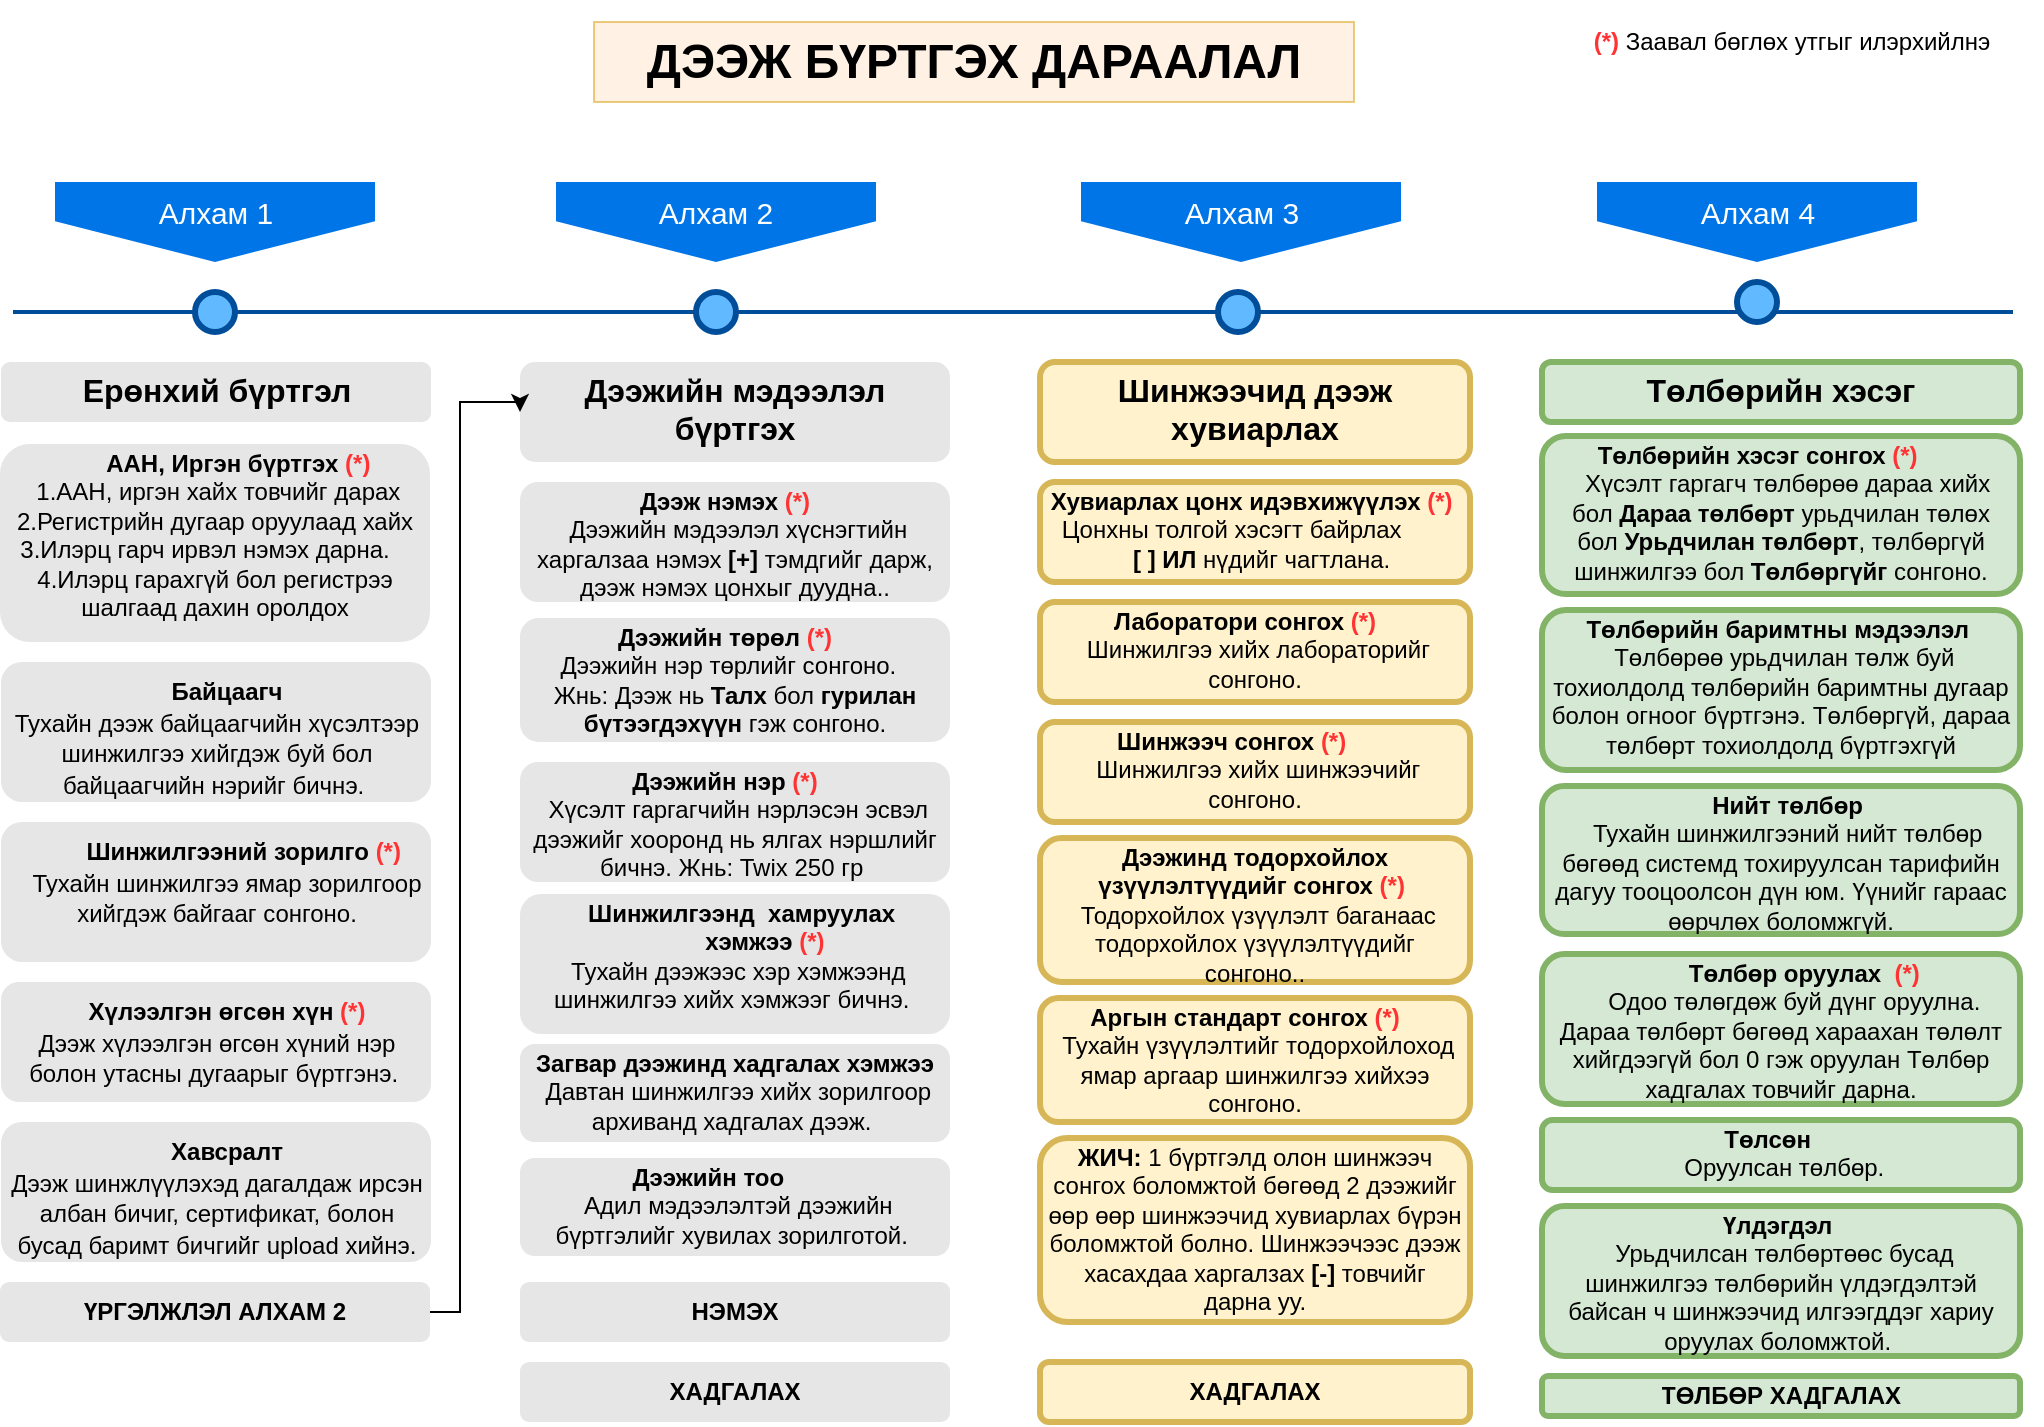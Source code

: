<mxfile version="14.2.7" type="github">
  <diagram name="Page-1" id="82e54ff1-d628-8f03-85c4-9753963a91cd">
    <mxGraphModel dx="2031" dy="1089" grid="1" gridSize="10" guides="1" tooltips="1" connect="1" arrows="1" fold="1" page="1" pageScale="1" pageWidth="1169" pageHeight="827" background="#ffffff" math="0" shadow="0">
      <root>
        <mxCell id="0" />
        <mxCell id="1" parent="0" />
        <mxCell id="4ec97bd9e5d20128-1" value="" style="line;strokeWidth=2;html=1;fillColor=none;fontSize=28;fontColor=#004D99;strokeColor=#004D99;" parent="1" vertex="1">
          <mxGeometry x="66.5" y="160" width="1000" height="10" as="geometry" />
        </mxCell>
        <mxCell id="4ec97bd9e5d20128-5" value="Алхам 1" style="shape=offPageConnector;whiteSpace=wrap;html=1;fillColor=#0075E8;fontSize=15;fontColor=#FFFFFF;size=0.509;verticalAlign=top;strokeColor=none;" parent="1" vertex="1">
          <mxGeometry x="87.5" y="100" width="160" height="40" as="geometry" />
        </mxCell>
        <mxCell id="4ec97bd9e5d20128-6" value="&lt;span&gt;Алхам 3&lt;/span&gt;" style="shape=offPageConnector;whiteSpace=wrap;html=1;fillColor=#0075E8;fontSize=15;fontColor=#FFFFFF;size=0.509;verticalAlign=top;strokeColor=none;" parent="1" vertex="1">
          <mxGeometry x="600.5" y="100" width="160" height="40" as="geometry" />
        </mxCell>
        <mxCell id="4ec97bd9e5d20128-9" value="" style="ellipse;whiteSpace=wrap;html=1;fillColor=#61BAFF;fontSize=28;fontColor=#004D99;strokeWidth=3;strokeColor=#004D99;" parent="1" vertex="1">
          <mxGeometry x="157.5" y="155" width="20" height="20" as="geometry" />
        </mxCell>
        <mxCell id="4ec97bd9e5d20128-10" value="" style="ellipse;whiteSpace=wrap;html=1;fillColor=#61BAFF;fontSize=28;fontColor=#004D99;strokeWidth=3;strokeColor=#004D99;" parent="1" vertex="1">
          <mxGeometry x="408" y="155" width="20" height="20" as="geometry" />
        </mxCell>
        <mxCell id="4ec97bd9e5d20128-11" value="" style="ellipse;whiteSpace=wrap;html=1;fillColor=#61BAFF;fontSize=28;fontColor=#004D99;strokeWidth=3;strokeColor=#004D99;" parent="1" vertex="1">
          <mxGeometry x="669" y="155" width="20" height="20" as="geometry" />
        </mxCell>
        <mxCell id="4ec97bd9e5d20128-13" value="" style="ellipse;whiteSpace=wrap;html=1;fillColor=#61BAFF;fontSize=28;fontColor=#004D99;strokeWidth=3;strokeColor=#004D99;" parent="1" vertex="1">
          <mxGeometry x="928.5" y="150" width="20" height="20" as="geometry" />
        </mxCell>
        <mxCell id="4ec97bd9e5d20128-14" value="&lt;h3&gt;&lt;font style=&quot;font-size: 16px&quot;&gt;Ерөнхий бүртгэл&lt;/font&gt;&lt;/h3&gt;" style="text;html=1;spacing=5;spacingTop=-20;whiteSpace=wrap;overflow=hidden;strokeColor=none;strokeWidth=3;fillColor=#E6E6E6;fontSize=13;fontColor=#000000;align=center;rounded=1;" parent="1" vertex="1">
          <mxGeometry x="60.5" y="190" width="215" height="30" as="geometry" />
        </mxCell>
        <mxCell id="eTi-LTEG1T1zRE0e5gj7-2" value="&lt;p style=&quot;line-height: 20%&quot;&gt;&lt;/p&gt;&lt;h3 style=&quot;font-size: 12px&quot;&gt;&lt;span style=&quot;font-size: 12px ; font-weight: normal ; text-align: justify&quot;&gt;&amp;nbsp; &amp;nbsp; &amp;nbsp; &amp;nbsp;&amp;nbsp;&lt;/span&gt;&lt;span style=&quot;font-size: 12px ; text-align: justify&quot;&gt;ААН, Иргэн бүртгэх&lt;/span&gt;&lt;span style=&quot;font-size: 12px ; text-align: justify&quot;&gt;&lt;span style=&quot;font-weight: normal&quot;&gt;&amp;nbsp;&lt;/span&gt;&lt;font color=&quot;#ff3333&quot;&gt;(*)&lt;/font&gt;&lt;font color=&quot;#990000&quot; style=&quot;font-weight: normal ; font-size: 12px&quot;&gt;&amp;nbsp; &amp;nbsp;&amp;nbsp;&lt;/font&gt;&lt;span style=&quot;font-weight: normal&quot;&gt;1.ААН, иргэн хайх товчийг дарах&amp;nbsp; 2.Регистрийн дугаар оруулаад хайх 3.Илэрц гарч ирвэл нэмэх дарна.&amp;nbsp; &amp;nbsp; 4.Илэрц гарахгүй бол регистрээ шалгаад дахин оролдох&lt;/span&gt;&lt;/span&gt;&lt;br&gt;&lt;/h3&gt;&lt;p&gt;&lt;/p&gt;" style="text;html=1;spacing=5;spacingTop=-20;whiteSpace=wrap;overflow=hidden;strokeWidth=3;fillColor=#E6E6E6;fontSize=13;fontColor=#000000;align=center;rounded=1;line-height: 1;" vertex="1" parent="1">
          <mxGeometry x="60" y="231" width="215" height="99" as="geometry" />
        </mxCell>
        <mxCell id="eTi-LTEG1T1zRE0e5gj7-3" value="&lt;p style=&quot;line-height: 20%&quot;&gt;&lt;/p&gt;&lt;h4&gt;&lt;span style=&quot;font-size: 12px ; font-weight: 400&quot;&gt;&amp;nbsp; &amp;nbsp; &amp;nbsp; &amp;nbsp; &amp;nbsp; &amp;nbsp;&lt;/span&gt;&lt;span style=&quot;font-size: 12px&quot;&gt;Шинжилгээний зорилго&lt;/span&gt;&lt;span style=&quot;font-size: 12px ; font-weight: 400&quot;&gt;&amp;nbsp;&lt;/span&gt;&lt;span style=&quot;font-size: 12px&quot;&gt;&lt;font color=&quot;#ff3333&quot;&gt;(*)&lt;/font&gt;&lt;/span&gt;&lt;span style=&quot;font-size: 12px ; font-weight: 400&quot;&gt;&amp;nbsp; &amp;nbsp; &amp;nbsp; &amp;nbsp;Тухайн шинжилгээ ямар зорилгоор хийгдэж байгааг сонгоно.&lt;/span&gt;&lt;/h4&gt;&lt;p&gt;&lt;/p&gt;" style="text;html=1;spacing=5;spacingTop=-20;whiteSpace=wrap;overflow=hidden;strokeWidth=3;fillColor=#E6E6E6;fontSize=13;fontColor=#000000;align=center;rounded=1;line-height: 1;" vertex="1" parent="1">
          <mxGeometry x="60.5" y="420" width="215" height="70" as="geometry" />
        </mxCell>
        <mxCell id="eTi-LTEG1T1zRE0e5gj7-4" value="&lt;p style=&quot;line-height: 20%&quot;&gt;&lt;/p&gt;&lt;h4&gt;&lt;span style=&quot;font-size: 12px ; font-weight: 400&quot;&gt;&amp;nbsp; &amp;nbsp; &amp;nbsp; &amp;nbsp; &amp;nbsp; &amp;nbsp; &amp;nbsp; &amp;nbsp; &amp;nbsp; &amp;nbsp; &amp;nbsp; &lt;/span&gt;&lt;span style=&quot;font-size: 12px&quot;&gt;Байцаагч&lt;/span&gt;&lt;span style=&quot;font-size: 12px ; font-weight: 400&quot;&gt;&amp;nbsp; &amp;nbsp; &amp;nbsp; &amp;nbsp; &amp;nbsp; &amp;nbsp; &amp;nbsp; &amp;nbsp; &amp;nbsp; &amp;nbsp; Тухайн дээж байцаагчийн хүсэлтээр шинжилгээ хийгдэж буй бол байцаагчийн нэрийг бичнэ.&amp;nbsp;&lt;/span&gt;&lt;/h4&gt;&lt;p&gt;&lt;/p&gt;" style="text;html=1;spacing=5;spacingTop=-20;whiteSpace=wrap;overflow=hidden;strokeWidth=3;fillColor=#E6E6E6;fontSize=13;fontColor=#000000;align=center;rounded=1;line-height: 1;" vertex="1" parent="1">
          <mxGeometry x="60.5" y="340" width="215" height="70" as="geometry" />
        </mxCell>
        <mxCell id="eTi-LTEG1T1zRE0e5gj7-5" value="&lt;p style=&quot;line-height: 20%&quot;&gt;&lt;/p&gt;&lt;h4&gt;&lt;span style=&quot;font-size: 12px ; font-weight: 400&quot;&gt;&amp;nbsp; &amp;nbsp; &amp;nbsp; &amp;nbsp; &amp;nbsp; &lt;/span&gt;&lt;span style=&quot;font-size: 12px&quot;&gt;Хүлээлгэн өгсөн хүн &lt;font color=&quot;#ff3333&quot;&gt;(*)&lt;/font&gt;&amp;nbsp;&amp;nbsp;&lt;/span&gt;&lt;span style=&quot;font-size: 12px ; font-weight: 400&quot;&gt;&amp;nbsp; &amp;nbsp; &amp;nbsp; Дээж хүлээлгэн өгсөн хүний нэр болон утасны дугаарыг бүртгэнэ.&amp;nbsp;&lt;/span&gt;&lt;/h4&gt;&lt;p&gt;&lt;/p&gt;" style="text;html=1;spacing=5;spacingTop=-20;whiteSpace=wrap;overflow=hidden;strokeWidth=3;fillColor=#E6E6E6;fontSize=13;fontColor=#000000;align=center;rounded=1;line-height: 1;" vertex="1" parent="1">
          <mxGeometry x="60.5" y="500" width="215" height="60" as="geometry" />
        </mxCell>
        <mxCell id="eTi-LTEG1T1zRE0e5gj7-6" value="&lt;h3&gt;&lt;font style=&quot;font-size: 16px&quot;&gt;Дээжийн мэдээлэл бүртгэх&lt;/font&gt;&lt;/h3&gt;" style="text;html=1;spacing=5;spacingTop=-20;whiteSpace=wrap;overflow=hidden;strokeColor=none;strokeWidth=3;fillColor=#E6E6E6;fontSize=13;fontColor=#000000;align=center;rounded=1;" vertex="1" parent="1">
          <mxGeometry x="320" y="190" width="215" height="50" as="geometry" />
        </mxCell>
        <mxCell id="eTi-LTEG1T1zRE0e5gj7-8" value="&lt;p style=&quot;line-height: 20%&quot;&gt;&lt;/p&gt;&lt;h4&gt;&lt;span style=&quot;font-size: 12px ; font-weight: 400&quot;&gt;&amp;nbsp; &amp;nbsp; &amp;nbsp; &amp;nbsp; &amp;nbsp; &amp;nbsp; &amp;nbsp; &amp;nbsp; &amp;nbsp; &amp;nbsp; &amp;nbsp; &lt;/span&gt;&lt;span style=&quot;font-size: 12px&quot;&gt;Хавсралт&lt;/span&gt;&lt;span style=&quot;font-size: 12px ; font-weight: 400&quot;&gt;&amp;nbsp; &amp;nbsp; &amp;nbsp; &amp;nbsp; &amp;nbsp; &amp;nbsp; &amp;nbsp; &amp;nbsp; &amp;nbsp; &amp;nbsp; Дээж шинжлүүлэхэд дагалдаж ирсэн албан бичиг, сертификат, болон бусад баримт бичгийг upload хийнэ.&lt;/span&gt;&lt;/h4&gt;&lt;p&gt;&lt;/p&gt;" style="text;html=1;spacing=5;spacingTop=-20;whiteSpace=wrap;overflow=hidden;strokeWidth=3;fillColor=#E6E6E6;fontSize=13;fontColor=#000000;align=center;rounded=1;line-height: 1;" vertex="1" parent="1">
          <mxGeometry x="60.5" y="570" width="215" height="70" as="geometry" />
        </mxCell>
        <mxCell id="eTi-LTEG1T1zRE0e5gj7-17" style="edgeStyle=orthogonalEdgeStyle;rounded=0;orthogonalLoop=1;jettySize=auto;html=1;exitX=1;exitY=0.5;exitDx=0;exitDy=0;entryX=0;entryY=0.5;entryDx=0;entryDy=0;" edge="1" parent="1" source="eTi-LTEG1T1zRE0e5gj7-9" target="eTi-LTEG1T1zRE0e5gj7-6">
          <mxGeometry relative="1" as="geometry">
            <Array as="points">
              <mxPoint x="290" y="665" />
              <mxPoint x="290" y="210" />
            </Array>
          </mxGeometry>
        </mxCell>
        <mxCell id="eTi-LTEG1T1zRE0e5gj7-9" value="&lt;p style=&quot;line-height: 20%&quot;&gt;&lt;/p&gt;&lt;h4&gt;&lt;span style=&quot;font-size: 12px&quot;&gt;ҮРГЭЛЖЛЭЛ АЛХАМ 2&lt;/span&gt;&lt;/h4&gt;&lt;p&gt;&lt;/p&gt;" style="text;html=1;spacing=5;spacingTop=-20;whiteSpace=wrap;overflow=hidden;strokeWidth=3;fillColor=#E6E6E6;fontSize=13;fontColor=#000000;align=center;rounded=1;line-height: 1;" vertex="1" parent="1">
          <mxGeometry x="60" y="650" width="215" height="30" as="geometry" />
        </mxCell>
        <mxCell id="eTi-LTEG1T1zRE0e5gj7-11" value="&lt;span&gt;Алхам 2&lt;/span&gt;" style="shape=offPageConnector;whiteSpace=wrap;html=1;fillColor=#0075E8;fontSize=15;fontColor=#FFFFFF;size=0.509;verticalAlign=top;strokeColor=none;" vertex="1" parent="1">
          <mxGeometry x="338" y="100" width="160" height="40" as="geometry" />
        </mxCell>
        <mxCell id="eTi-LTEG1T1zRE0e5gj7-12" value="&lt;span&gt;Алхам 4&lt;/span&gt;" style="shape=offPageConnector;whiteSpace=wrap;html=1;fillColor=#0075E8;fontSize=15;fontColor=#FFFFFF;size=0.509;verticalAlign=top;strokeColor=none;" vertex="1" parent="1">
          <mxGeometry x="858.5" y="100" width="160" height="40" as="geometry" />
        </mxCell>
        <mxCell id="eTi-LTEG1T1zRE0e5gj7-13" value="&lt;h1&gt;ДЭЭЖ БҮРТГЭХ ДАРААЛАЛ&lt;/h1&gt;" style="text;html=1;strokeColor=#d79b00;fillColor=#ffe6cc;align=center;verticalAlign=middle;whiteSpace=wrap;rounded=0;opacity=50;" vertex="1" parent="1">
          <mxGeometry x="357" y="20" width="380" height="40" as="geometry" />
        </mxCell>
        <mxCell id="eTi-LTEG1T1zRE0e5gj7-14" value="&lt;b&gt;&lt;font color=&quot;#ff3333&quot;&gt;(*)&lt;/font&gt;&lt;/b&gt; Заавал бөглөх утгыг илэрхийлнэ" style="text;html=1;strokeColor=none;fillColor=none;align=center;verticalAlign=middle;whiteSpace=wrap;rounded=0;opacity=50;" vertex="1" parent="1">
          <mxGeometry x="831" y="20" width="250" height="20" as="geometry" />
        </mxCell>
        <mxCell id="eTi-LTEG1T1zRE0e5gj7-16" value="&lt;p style=&quot;line-height: 20%&quot;&gt;&lt;/p&gt;&lt;h4&gt;&lt;span style=&quot;font-size: 12px&quot;&gt;НЭМЭХ&lt;/span&gt;&lt;/h4&gt;&lt;p&gt;&lt;/p&gt;" style="text;html=1;spacing=5;spacingTop=-20;whiteSpace=wrap;overflow=hidden;strokeWidth=3;fillColor=#E6E6E6;fontSize=13;fontColor=#000000;align=center;rounded=1;line-height: 1;" vertex="1" parent="1">
          <mxGeometry x="320" y="650" width="215" height="30" as="geometry" />
        </mxCell>
        <mxCell id="eTi-LTEG1T1zRE0e5gj7-18" value="&lt;p style=&quot;line-height: 20%&quot;&gt;&lt;/p&gt;&lt;h3 style=&quot;font-size: 12px&quot;&gt;&lt;span style=&quot;font-size: 12px ; font-weight: normal ; text-align: justify&quot;&gt;&amp;nbsp; &amp;nbsp; &amp;nbsp; &amp;nbsp; &amp;nbsp; &amp;nbsp;&amp;nbsp;&lt;/span&gt;&lt;span style=&quot;font-size: 12px ; text-align: justify&quot;&gt;Дээж нэмэх&amp;nbsp;&lt;/span&gt;&lt;span style=&quot;font-size: 12px ; text-align: justify&quot;&gt;&lt;font color=&quot;#ff3333&quot;&gt;(*)&lt;/font&gt;&lt;font color=&quot;#990000&quot; style=&quot;font-weight: normal ; font-size: 12px&quot;&gt;&amp;nbsp; &amp;nbsp; &amp;nbsp; &amp;nbsp; &amp;nbsp; &amp;nbsp; &amp;nbsp; &amp;nbsp; &amp;nbsp;&lt;/font&gt;&lt;span style=&quot;font-weight: normal&quot;&gt;Дээжийн мэдээлэл хүснэгтийн харгалзаа нэмэх &lt;/span&gt;[+]&lt;span style=&quot;font-weight: normal&quot;&gt; тэмдгийг дарж, дээж нэмэх цонхыг дуудна..&lt;/span&gt;&lt;/span&gt;&lt;br&gt;&lt;/h3&gt;&lt;p&gt;&lt;/p&gt;" style="text;html=1;spacing=5;spacingTop=-20;whiteSpace=wrap;overflow=hidden;strokeWidth=3;fillColor=#E6E6E6;fontSize=13;fontColor=#000000;align=center;rounded=1;line-height: 1;" vertex="1" parent="1">
          <mxGeometry x="320" y="250" width="215" height="60" as="geometry" />
        </mxCell>
        <mxCell id="eTi-LTEG1T1zRE0e5gj7-19" value="&lt;p style=&quot;line-height: 20%&quot;&gt;&lt;/p&gt;&lt;h3 style=&quot;font-size: 12px&quot;&gt;&lt;span style=&quot;font-size: 12px ; font-weight: normal ; text-align: justify&quot;&gt;&amp;nbsp; &amp;nbsp; &amp;nbsp; &amp;nbsp; &amp;nbsp; &amp;nbsp;&amp;nbsp;&lt;/span&gt;&lt;span style=&quot;font-size: 12px ; text-align: justify&quot;&gt;Дээжийн төрөл&lt;span style=&quot;font-weight: 400&quot;&gt;&amp;nbsp;&lt;/span&gt;&lt;/span&gt;&lt;span style=&quot;font-size: 12px ; text-align: justify&quot;&gt;&lt;font color=&quot;#ff3333&quot;&gt;(*)&lt;/font&gt;&lt;font color=&quot;#990000&quot; style=&quot;font-weight: normal ; font-size: 12px&quot;&gt;&amp;nbsp; &amp;nbsp; &amp;nbsp; &amp;nbsp; &amp;nbsp; &amp;nbsp; &amp;nbsp; &amp;nbsp; &amp;nbsp;&lt;/font&gt;&lt;span style=&quot;font-weight: normal&quot;&gt;Дээжийн нэр төрлийг сонгоно.&amp;nbsp; &amp;nbsp; Жнь: Дээж нь&amp;nbsp;&lt;/span&gt;Талх &lt;span style=&quot;font-weight: normal&quot;&gt;бол &lt;/span&gt;гурилан бүтээгдэхүүн&lt;span style=&quot;font-weight: normal&quot;&gt; гэж сонгоно.&lt;/span&gt;&lt;/span&gt;&lt;br&gt;&lt;/h3&gt;&lt;p&gt;&lt;/p&gt;" style="text;html=1;spacing=5;spacingTop=-20;whiteSpace=wrap;overflow=hidden;strokeWidth=3;fillColor=#E6E6E6;fontSize=13;fontColor=#000000;align=center;rounded=1;line-height: 1;" vertex="1" parent="1">
          <mxGeometry x="320" y="318" width="215" height="62" as="geometry" />
        </mxCell>
        <mxCell id="eTi-LTEG1T1zRE0e5gj7-21" value="&lt;p style=&quot;line-height: 20%&quot;&gt;&lt;/p&gt;&lt;h3 style=&quot;font-size: 12px&quot;&gt;&lt;span style=&quot;font-size: 12px ; font-weight: normal ; text-align: justify&quot;&gt;&amp;nbsp; &amp;nbsp; &amp;nbsp; &amp;nbsp; &amp;nbsp; &amp;nbsp;&amp;nbsp;&lt;/span&gt;&lt;span style=&quot;font-size: 12px ; text-align: justify&quot;&gt;Дээжийн нэр&amp;nbsp;&lt;/span&gt;&lt;span style=&quot;font-size: 12px ; text-align: justify&quot;&gt;&lt;font color=&quot;#ff3333&quot;&gt;(*)&lt;/font&gt;&lt;font color=&quot;#990000&quot; style=&quot;font-weight: normal ; font-size: 12px&quot;&gt;&amp;nbsp; &amp;nbsp; &amp;nbsp; &amp;nbsp; &amp;nbsp; &amp;nbsp; &amp;nbsp; &amp;nbsp; &amp;nbsp;&lt;/font&gt;&lt;span style=&quot;font-weight: normal&quot;&gt;Хүсэлт гаргагчийн нэрлэсэн эсвэл дээжийг хооронд нь ялгах нэршлийг бичнэ. Жнь: Twix 250 гр&amp;nbsp;&lt;/span&gt;&lt;/span&gt;&lt;br&gt;&lt;/h3&gt;&lt;p&gt;&lt;/p&gt;" style="text;html=1;spacing=5;spacingTop=-20;whiteSpace=wrap;overflow=hidden;strokeWidth=3;fillColor=#E6E6E6;fontSize=13;fontColor=#000000;align=center;rounded=1;line-height: 1;" vertex="1" parent="1">
          <mxGeometry x="320" y="390" width="215" height="60" as="geometry" />
        </mxCell>
        <mxCell id="eTi-LTEG1T1zRE0e5gj7-22" value="&lt;p style=&quot;line-height: 20%&quot;&gt;&lt;/p&gt;&lt;h3 style=&quot;font-size: 12px&quot;&gt;&lt;span style=&quot;font-size: 12px&quot;&gt;&amp;nbsp; &amp;nbsp; &amp;nbsp; &amp;nbsp; &amp;nbsp;Шинжилгээнд&amp;nbsp; хамруулах&amp;nbsp; &amp;nbsp; &amp;nbsp; &amp;nbsp; &amp;nbsp; &amp;nbsp; &amp;nbsp; &amp;nbsp; &amp;nbsp; &amp;nbsp; &amp;nbsp; &amp;nbsp; &amp;nbsp; &amp;nbsp; хэмжээ&amp;nbsp;&lt;/span&gt;&lt;span style=&quot;font-size: 12px&quot;&gt;&lt;font color=&quot;#ff3333&quot;&gt;(*)&amp;nbsp; &amp;nbsp; &amp;nbsp; &amp;nbsp; &amp;nbsp; &amp;nbsp; &amp;nbsp;&lt;/font&gt;&lt;span style=&quot;font-weight: normal&quot;&gt;Тухайн дээжээс хэр хэмжээнд шинжилгээ хийх хэмжээг бичнэ.&amp;nbsp;&lt;/span&gt;&lt;/span&gt;&lt;br&gt;&lt;/h3&gt;&lt;p&gt;&lt;/p&gt;" style="text;html=1;spacing=5;spacingTop=-20;whiteSpace=wrap;overflow=hidden;strokeWidth=3;fillColor=#E6E6E6;fontSize=13;fontColor=#000000;align=center;rounded=1;line-height: 1;" vertex="1" parent="1">
          <mxGeometry x="320" y="456" width="215" height="70" as="geometry" />
        </mxCell>
        <mxCell id="eTi-LTEG1T1zRE0e5gj7-23" value="&lt;p style=&quot;line-height: 20%&quot;&gt;&lt;/p&gt;&lt;h3 style=&quot;font-size: 12px&quot;&gt;&lt;span style=&quot;font-size: 12px&quot;&gt;&amp;nbsp;Загвар дээжинд хадгалах хэмжээ&amp;nbsp; &amp;nbsp;&lt;/span&gt;&lt;span style=&quot;font-size: 12px&quot;&gt;&lt;span style=&quot;font-weight: normal&quot;&gt;Давтан шинжилгээ хийх зорилгоор архиванд хадгалах дээж.&amp;nbsp;&lt;/span&gt;&lt;/span&gt;&lt;br&gt;&lt;/h3&gt;&lt;p&gt;&lt;/p&gt;" style="text;html=1;spacing=5;spacingTop=-20;whiteSpace=wrap;overflow=hidden;strokeWidth=3;fillColor=#E6E6E6;fontSize=13;fontColor=#000000;align=center;rounded=1;line-height: 1;" vertex="1" parent="1">
          <mxGeometry x="320" y="531" width="215" height="49" as="geometry" />
        </mxCell>
        <mxCell id="eTi-LTEG1T1zRE0e5gj7-24" value="&lt;p style=&quot;line-height: 20%&quot;&gt;&lt;/p&gt;&lt;h3 style=&quot;font-size: 12px&quot;&gt;&lt;span style=&quot;font-size: 12px&quot;&gt;&amp;nbsp; &amp;nbsp; &amp;nbsp; &amp;nbsp; &amp;nbsp; &amp;nbsp;Дээжийн тоо&amp;nbsp; &amp;nbsp; &amp;nbsp; &amp;nbsp; &amp;nbsp; &amp;nbsp; &amp;nbsp; &amp;nbsp; &amp;nbsp; &amp;nbsp; &amp;nbsp;&lt;/span&gt;&lt;span style=&quot;font-size: 12px&quot;&gt;&lt;span style=&quot;font-weight: normal&quot;&gt;Адил мэдээлэлтэй дээжийн бүртгэлийг хувилах зорилготой.&amp;nbsp;&lt;/span&gt;&lt;/span&gt;&lt;br&gt;&lt;/h3&gt;&lt;p&gt;&lt;/p&gt;" style="text;html=1;spacing=5;spacingTop=-20;whiteSpace=wrap;overflow=hidden;strokeWidth=3;fillColor=#E6E6E6;fontSize=13;fontColor=#000000;align=center;rounded=1;line-height: 1;" vertex="1" parent="1">
          <mxGeometry x="320" y="588" width="215" height="49" as="geometry" />
        </mxCell>
        <mxCell id="eTi-LTEG1T1zRE0e5gj7-25" value="&lt;p style=&quot;line-height: 20%&quot;&gt;&lt;/p&gt;&lt;h4&gt;&lt;span style=&quot;font-size: 12px&quot;&gt;ХАДГАЛАХ&lt;/span&gt;&lt;/h4&gt;&lt;p&gt;&lt;/p&gt;" style="text;html=1;spacing=5;spacingTop=-20;whiteSpace=wrap;overflow=hidden;strokeWidth=3;fillColor=#E6E6E6;fontSize=13;fontColor=#000000;align=center;rounded=1;line-height: 1;" vertex="1" parent="1">
          <mxGeometry x="320" y="690" width="215" height="30" as="geometry" />
        </mxCell>
        <mxCell id="eTi-LTEG1T1zRE0e5gj7-26" value="&lt;h3&gt;&lt;span style=&quot;font-size: 16px&quot;&gt;Шинжээчид дээж хувиарлах&lt;/span&gt;&lt;/h3&gt;" style="text;html=1;spacing=5;spacingTop=-20;whiteSpace=wrap;overflow=hidden;strokeColor=#d6b656;strokeWidth=3;fillColor=#fff2cc;fontSize=13;align=center;rounded=1;" vertex="1" parent="1">
          <mxGeometry x="580" y="190" width="215" height="50" as="geometry" />
        </mxCell>
        <mxCell id="eTi-LTEG1T1zRE0e5gj7-29" value="&lt;p style=&quot;line-height: 20%&quot;&gt;&lt;/p&gt;&lt;h3 style=&quot;font-size: 12px&quot;&gt;&lt;span style=&quot;font-size: 12px ; text-align: justify&quot;&gt;Хувиарлах цонх идэвхижүүлэх&amp;nbsp;&lt;/span&gt;&lt;span style=&quot;font-size: 12px ; text-align: justify&quot;&gt;&lt;font color=&quot;#ff3333&quot;&gt;(*)&lt;/font&gt;&lt;font color=&quot;#990000&quot; style=&quot;font-weight: normal ; font-size: 12px&quot;&gt;&amp;nbsp; &lt;/font&gt;&lt;span style=&quot;font-weight: normal&quot;&gt;Цонхны толгой хэсэгт байрлах&amp;nbsp; &amp;nbsp; &amp;nbsp; &amp;nbsp; &amp;nbsp;&amp;nbsp;&lt;/span&gt;[ ] ИЛ&lt;span style=&quot;font-weight: normal&quot;&gt;&amp;nbsp;нүдийг чагтлана.&lt;/span&gt;&lt;/span&gt;&lt;br&gt;&lt;/h3&gt;&lt;p&gt;&lt;/p&gt;" style="text;html=1;spacing=5;spacingTop=-20;whiteSpace=wrap;overflow=hidden;strokeWidth=3;fillColor=#E6E6E6;fontSize=13;fontColor=#000000;align=center;rounded=1;line-height: 1;" vertex="1" parent="1">
          <mxGeometry x="580" y="250" width="215" height="50" as="geometry" />
        </mxCell>
        <mxCell id="eTi-LTEG1T1zRE0e5gj7-30" value="&lt;p style=&quot;line-height: 20%&quot;&gt;&lt;/p&gt;&lt;h3 style=&quot;font-size: 12px&quot;&gt;&lt;span style=&quot;font-size: 12px ; text-align: justify&quot;&gt;Лаборатори сонгох&amp;nbsp;&lt;/span&gt;&lt;span style=&quot;font-size: 12px ; text-align: justify&quot;&gt;&lt;font color=&quot;#ff3333&quot;&gt;(*)&lt;/font&gt;&lt;font color=&quot;#990000&quot; style=&quot;font-weight: normal ; font-size: 12px&quot;&gt;&amp;nbsp; &amp;nbsp; &amp;nbsp;&lt;/font&gt;&lt;span style=&quot;font-weight: normal&quot;&gt;Шинжилгээ хийх лабораторийг сонгоно.&lt;/span&gt;&lt;/span&gt;&lt;br&gt;&lt;/h3&gt;&lt;p&gt;&lt;/p&gt;" style="text;html=1;spacing=5;spacingTop=-20;whiteSpace=wrap;overflow=hidden;strokeWidth=3;fillColor=#E6E6E6;fontSize=13;fontColor=#000000;align=center;rounded=1;line-height: 1;" vertex="1" parent="1">
          <mxGeometry x="580" y="310" width="215" height="50" as="geometry" />
        </mxCell>
        <mxCell id="eTi-LTEG1T1zRE0e5gj7-31" value="&lt;p style=&quot;line-height: 20%&quot;&gt;&lt;/p&gt;&lt;h3 style=&quot;font-size: 12px&quot;&gt;&lt;span style=&quot;font-size: 12px ; text-align: justify&quot;&gt;Шинжээч сонгох&amp;nbsp;&lt;/span&gt;&lt;span style=&quot;font-size: 12px ; text-align: justify&quot;&gt;&lt;font color=&quot;#ff3333&quot;&gt;(*)&lt;/font&gt;&lt;font color=&quot;#990000&quot; style=&quot;font-weight: normal ; font-size: 12px&quot;&gt;&amp;nbsp; &amp;nbsp; &amp;nbsp; &amp;nbsp; &amp;nbsp;&lt;/font&gt;&lt;span style=&quot;font-weight: normal&quot;&gt;Шинжилгээ хийх шинжээчийг сонгоно.&lt;/span&gt;&lt;/span&gt;&lt;br&gt;&lt;/h3&gt;&lt;p&gt;&lt;/p&gt;" style="text;html=1;spacing=5;spacingTop=-20;whiteSpace=wrap;overflow=hidden;strokeWidth=3;fillColor=#fff2cc;fontSize=13;align=center;rounded=1;line-height: 1;strokeColor=#d6b656;" vertex="1" parent="1">
          <mxGeometry x="580" y="370" width="215" height="50" as="geometry" />
        </mxCell>
        <mxCell id="eTi-LTEG1T1zRE0e5gj7-32" value="&lt;p style=&quot;line-height: 20%&quot;&gt;&lt;/p&gt;&lt;h3 style=&quot;font-size: 12px&quot;&gt;&lt;span style=&quot;font-size: 12px ; text-align: justify&quot;&gt;Дээжинд тодорхойлох үзүүлэлтүүдийг сонгох&amp;nbsp;&lt;/span&gt;&lt;span style=&quot;font-size: 12px ; text-align: justify&quot;&gt;&lt;font color=&quot;#ff3333&quot;&gt;(*)&lt;/font&gt;&lt;font color=&quot;#990000&quot; style=&quot;font-weight: normal ; font-size: 12px&quot;&gt;&amp;nbsp; &amp;nbsp;&lt;/font&gt;&lt;span style=&quot;font-weight: normal&quot;&gt;Тодорхойлох үзүүлэлт баганаас тодорхойлох үзүүлэлтүүдийг сонгоно..&lt;/span&gt;&lt;/span&gt;&lt;br&gt;&lt;/h3&gt;&lt;p&gt;&lt;/p&gt;" style="text;html=1;spacing=5;spacingTop=-20;whiteSpace=wrap;overflow=hidden;strokeWidth=3;fillColor=#fff2cc;fontSize=13;align=center;rounded=1;line-height: 1;strokeColor=#d6b656;" vertex="1" parent="1">
          <mxGeometry x="580" y="428" width="215" height="72" as="geometry" />
        </mxCell>
        <mxCell id="eTi-LTEG1T1zRE0e5gj7-33" value="&lt;p style=&quot;line-height: 20%&quot;&gt;&lt;/p&gt;&lt;h3 style=&quot;font-size: 12px&quot;&gt;&lt;span style=&quot;font-size: 12px ; text-align: justify&quot;&gt;Аргын стандарт сонгох&amp;nbsp;&lt;/span&gt;&lt;span style=&quot;font-size: 12px ; text-align: justify&quot;&gt;&lt;font color=&quot;#ff3333&quot;&gt;(*)&lt;/font&gt;&lt;font color=&quot;#990000&quot; style=&quot;font-weight: normal ; font-size: 12px&quot;&gt;&amp;nbsp; &amp;nbsp; &amp;nbsp;&lt;/font&gt;&lt;span style=&quot;font-weight: normal&quot;&gt;Тухайн үзүүлэлтийг тодорхойлоход ямар аргаар шинжилгээ хийхээ сонгоно.&lt;/span&gt;&lt;/span&gt;&lt;br&gt;&lt;/h3&gt;&lt;p&gt;&lt;/p&gt;" style="text;html=1;spacing=5;spacingTop=-20;whiteSpace=wrap;overflow=hidden;strokeWidth=3;fillColor=#fff2cc;fontSize=13;align=center;rounded=1;line-height: 1;strokeColor=#d6b656;" vertex="1" parent="1">
          <mxGeometry x="580" y="508" width="215" height="62" as="geometry" />
        </mxCell>
        <mxCell id="eTi-LTEG1T1zRE0e5gj7-34" value="&lt;p style=&quot;line-height: 20%&quot;&gt;&lt;/p&gt;&lt;h3 style=&quot;font-size: 12px&quot;&gt;&lt;span style=&quot;font-size: 12px ; text-align: justify&quot;&gt;&lt;font style=&quot;font-size: 12px&quot;&gt;ЖИЧ:&lt;/font&gt;&lt;font color=&quot;#990000&quot; style=&quot;font-weight: normal ; font-size: 12px&quot;&gt;&amp;nbsp;&lt;/font&gt;&lt;span style=&quot;font-weight: normal&quot;&gt;1 бүртгэлд олон шинжээч сонгох боломжтой бөгөөд 2 дээжийг өөр өөр шинжээчид хувиарлах бүрэн боломжтой болно. Шинжээчээс дээж хасахдаа харгалзах &lt;/span&gt;[-]&lt;span style=&quot;font-weight: normal&quot;&gt; товчийг дарна уу.&lt;/span&gt;&lt;/span&gt;&lt;br&gt;&lt;/h3&gt;&lt;p&gt;&lt;/p&gt;" style="text;html=1;spacing=5;spacingTop=-20;whiteSpace=wrap;overflow=hidden;strokeWidth=3;fillColor=#fff2cc;fontSize=13;align=center;rounded=1;line-height: 1;strokeColor=#d6b656;" vertex="1" parent="1">
          <mxGeometry x="580" y="578" width="215" height="92" as="geometry" />
        </mxCell>
        <mxCell id="eTi-LTEG1T1zRE0e5gj7-51" value="&lt;p style=&quot;line-height: 20%&quot;&gt;&lt;/p&gt;&lt;h4&gt;&lt;span style=&quot;font-size: 12px&quot;&gt;ХАДГАЛАХ&lt;/span&gt;&lt;/h4&gt;&lt;p&gt;&lt;/p&gt;" style="text;html=1;spacing=5;spacingTop=-20;whiteSpace=wrap;overflow=hidden;strokeWidth=3;fillColor=#fff2cc;fontSize=13;align=center;rounded=1;line-height: 1;strokeColor=#d6b656;" vertex="1" parent="1">
          <mxGeometry x="580" y="690" width="215" height="30" as="geometry" />
        </mxCell>
        <mxCell id="eTi-LTEG1T1zRE0e5gj7-52" value="&lt;p style=&quot;line-height: 20%&quot;&gt;&lt;/p&gt;&lt;h3 style=&quot;font-size: 12px&quot;&gt;&lt;span style=&quot;font-size: 12px ; text-align: justify&quot;&gt;Хувиарлах цонх идэвхижүүлэх&amp;nbsp;&lt;/span&gt;&lt;span style=&quot;font-size: 12px ; text-align: justify&quot;&gt;&lt;font color=&quot;#ff3333&quot;&gt;(*)&lt;/font&gt;&lt;font color=&quot;#990000&quot; style=&quot;font-weight: normal ; font-size: 12px&quot;&gt;&amp;nbsp; &lt;/font&gt;&lt;span style=&quot;font-weight: normal&quot;&gt;Цонхны толгой хэсэгт байрлах&amp;nbsp; &amp;nbsp; &amp;nbsp; &amp;nbsp; &amp;nbsp;&amp;nbsp;&lt;/span&gt;[ ] ИЛ&lt;span style=&quot;font-weight: normal&quot;&gt;&amp;nbsp;нүдийг чагтлана.&lt;/span&gt;&lt;/span&gt;&lt;br&gt;&lt;/h3&gt;&lt;p&gt;&lt;/p&gt;" style="text;html=1;spacing=5;spacingTop=-20;whiteSpace=wrap;overflow=hidden;strokeWidth=3;fillColor=#fff2cc;fontSize=13;align=center;rounded=1;line-height: 1;strokeColor=#d6b656;" vertex="1" parent="1">
          <mxGeometry x="580" y="250" width="215" height="50" as="geometry" />
        </mxCell>
        <mxCell id="eTi-LTEG1T1zRE0e5gj7-53" value="&lt;p style=&quot;line-height: 20%&quot;&gt;&lt;/p&gt;&lt;h3 style=&quot;font-size: 12px&quot;&gt;&lt;span style=&quot;font-size: 12px ; text-align: justify&quot;&gt;Лаборатори сонгох&amp;nbsp;&lt;/span&gt;&lt;span style=&quot;font-size: 12px ; text-align: justify&quot;&gt;&lt;font color=&quot;#ff3333&quot;&gt;(*)&lt;/font&gt;&lt;font color=&quot;#990000&quot; style=&quot;font-weight: normal ; font-size: 12px&quot;&gt;&amp;nbsp; &amp;nbsp; &amp;nbsp;&lt;/font&gt;&lt;span style=&quot;font-weight: normal&quot;&gt;Шинжилгээ хийх лабораторийг сонгоно.&lt;/span&gt;&lt;/span&gt;&lt;br&gt;&lt;/h3&gt;&lt;p&gt;&lt;/p&gt;" style="text;html=1;spacing=5;spacingTop=-20;whiteSpace=wrap;overflow=hidden;strokeWidth=3;fillColor=#fff2cc;fontSize=13;align=center;rounded=1;line-height: 1;strokeColor=#d6b656;" vertex="1" parent="1">
          <mxGeometry x="580" y="310" width="215" height="50" as="geometry" />
        </mxCell>
        <mxCell id="eTi-LTEG1T1zRE0e5gj7-54" value="&lt;h3&gt;&lt;span style=&quot;font-size: 16px&quot;&gt;Төлбөрийн хэсэг&lt;/span&gt;&lt;/h3&gt;" style="text;html=1;spacing=5;spacingTop=-20;whiteSpace=wrap;overflow=hidden;strokeColor=#82b366;strokeWidth=3;fillColor=#d5e8d4;fontSize=13;align=center;rounded=1;" vertex="1" parent="1">
          <mxGeometry x="831" y="190" width="239" height="30" as="geometry" />
        </mxCell>
        <mxCell id="eTi-LTEG1T1zRE0e5gj7-55" value="&lt;p style=&quot;line-height: 20%&quot;&gt;&lt;/p&gt;&lt;h3 style=&quot;font-size: 12px&quot;&gt;&lt;span style=&quot;font-size: 12px ; text-align: justify&quot;&gt;Төлбөрийн хэсэг сонгох&amp;nbsp;&lt;/span&gt;&lt;span style=&quot;font-size: 12px ; text-align: justify&quot;&gt;&lt;font color=&quot;#ff3333&quot;&gt;(*)&lt;/font&gt;&lt;font color=&quot;#990000&quot; style=&quot;font-weight: normal ; font-size: 12px&quot;&gt;&amp;nbsp; &amp;nbsp; &amp;nbsp; &amp;nbsp; &amp;nbsp;&amp;nbsp;&lt;/font&gt;&lt;span style=&quot;font-weight: normal&quot;&gt;Хүсэлт гаргагч төлбөрөө дараа хийх бол &lt;/span&gt;Дараа төлбөрт&lt;span style=&quot;font-weight: normal&quot;&gt; урьдчилан төлөх бол&lt;/span&gt; Урьдчилан төлбөрт&lt;span style=&quot;font-weight: normal&quot;&gt;, төлбөргүй шинжилгээ бол &lt;/span&gt;Төлбөргүйг&amp;nbsp;&lt;span style=&quot;font-weight: normal&quot;&gt;сонгоно.&lt;/span&gt;&lt;/span&gt;&lt;br&gt;&lt;/h3&gt;&lt;p&gt;&lt;/p&gt;" style="text;html=1;spacing=5;spacingTop=-20;whiteSpace=wrap;overflow=hidden;strokeWidth=3;fillColor=#d5e8d4;fontSize=13;align=center;rounded=1;line-height: 1;strokeColor=#82b366;" vertex="1" parent="1">
          <mxGeometry x="831" y="227" width="239" height="79" as="geometry" />
        </mxCell>
        <mxCell id="eTi-LTEG1T1zRE0e5gj7-56" value="&lt;p style=&quot;line-height: 20%&quot;&gt;&lt;/p&gt;&lt;h3 style=&quot;font-size: 12px&quot;&gt;&lt;span style=&quot;font-size: 12px ; text-align: justify&quot;&gt;&amp;nbsp;Төлбөрийн баримтны мэдээлэл&amp;nbsp;&lt;font color=&quot;#ff3333&quot;&gt;&amp;nbsp; &amp;nbsp;&lt;/font&gt;&lt;/span&gt;&lt;span style=&quot;font-size: 12px ; text-align: justify&quot;&gt;&lt;span style=&quot;font-weight: normal&quot;&gt;Төлбөрөө урьдчилан төлж буй тохиолдолд төлбөрийн баримтны дугаар болон огноог бүртгэнэ. Төлбөргүй, дараа төлбөрт тохиолдолд бүртгэхгүй&lt;/span&gt;&lt;/span&gt;&lt;br&gt;&lt;/h3&gt;&lt;p&gt;&lt;/p&gt;" style="text;html=1;spacing=5;spacingTop=-20;whiteSpace=wrap;overflow=hidden;strokeWidth=3;fillColor=#d5e8d4;fontSize=13;align=center;rounded=1;line-height: 1;strokeColor=#82b366;" vertex="1" parent="1">
          <mxGeometry x="831" y="314" width="239" height="80" as="geometry" />
        </mxCell>
        <mxCell id="eTi-LTEG1T1zRE0e5gj7-57" value="&lt;p style=&quot;line-height: 20%&quot;&gt;&lt;/p&gt;&lt;h3 style=&quot;font-size: 12px&quot;&gt;&lt;span style=&quot;font-size: 12px ; text-align: justify&quot;&gt;&amp;nbsp; &amp;nbsp; &amp;nbsp; &amp;nbsp; &amp;nbsp; &amp;nbsp; &amp;nbsp; &amp;nbsp; &amp;nbsp; &amp;nbsp;Нийт төлбөр&amp;nbsp; &amp;nbsp; &amp;nbsp; &amp;nbsp; &amp;nbsp; &amp;nbsp; &amp;nbsp; &lt;font color=&quot;#ff3333&quot;&gt;&amp;nbsp; &amp;nbsp; &amp;nbsp;&amp;nbsp;&lt;/font&gt;&lt;/span&gt;&lt;span style=&quot;font-size: 12px ; text-align: justify&quot;&gt;&lt;span style=&quot;font-weight: normal&quot;&gt;Тухайн шинжилгээний нийт төлбөр бөгөөд системд тохируулсан тарифийн дагуу тооцоолсон дүн юм. Үүнийг гараас өөрчлөх боломжгүй.&lt;/span&gt;&lt;/span&gt;&lt;br&gt;&lt;/h3&gt;&lt;p&gt;&lt;/p&gt;" style="text;html=1;spacing=5;spacingTop=-20;whiteSpace=wrap;overflow=hidden;strokeWidth=3;fillColor=#d5e8d4;fontSize=13;align=center;rounded=1;line-height: 1;strokeColor=#82b366;" vertex="1" parent="1">
          <mxGeometry x="831" y="402" width="239" height="74" as="geometry" />
        </mxCell>
        <mxCell id="eTi-LTEG1T1zRE0e5gj7-58" value="&lt;p style=&quot;line-height: 20%&quot;&gt;&lt;/p&gt;&lt;h3 style=&quot;font-size: 12px&quot;&gt;&lt;span style=&quot;font-size: 12px ; text-align: justify&quot;&gt;&amp;nbsp; &amp;nbsp; &amp;nbsp; &amp;nbsp; &amp;nbsp; &amp;nbsp; &amp;nbsp; &amp;nbsp; &amp;nbsp; &amp;nbsp; Төлбөр оруулах&amp;nbsp; &lt;font color=&quot;#ff3333&quot;&gt;(*)&lt;/font&gt;&amp;nbsp; &amp;nbsp; &amp;nbsp; &amp;nbsp; &amp;nbsp; &amp;nbsp; &amp;nbsp; &amp;nbsp; &amp;nbsp;&amp;nbsp;&lt;/span&gt;&lt;span style=&quot;font-size: 12px ; text-align: justify&quot;&gt;&lt;span style=&quot;font-weight: normal&quot;&gt;Одоо төлөгдөж буй дүнг оруулна. Дараа төлбөрт бөгөөд хараахан төлөлт хийгдээгүй бол 0 гэж оруулан Төлбөр хадгалах товчийг дарна.&lt;/span&gt;&lt;/span&gt;&lt;br&gt;&lt;/h3&gt;&lt;p&gt;&lt;/p&gt;" style="text;html=1;spacing=5;spacingTop=-20;whiteSpace=wrap;overflow=hidden;strokeWidth=3;fillColor=#d5e8d4;fontSize=13;align=center;rounded=1;line-height: 1;strokeColor=#82b366;" vertex="1" parent="1">
          <mxGeometry x="831" y="486" width="239" height="75" as="geometry" />
        </mxCell>
        <mxCell id="eTi-LTEG1T1zRE0e5gj7-59" value="&lt;p style=&quot;line-height: 20%&quot;&gt;&lt;/p&gt;&lt;h3 style=&quot;font-size: 12px&quot;&gt;&lt;span style=&quot;font-size: 12px ; text-align: justify&quot;&gt;&amp;nbsp; &amp;nbsp; &amp;nbsp; &amp;nbsp; &amp;nbsp; &amp;nbsp; &amp;nbsp; &amp;nbsp; &amp;nbsp; &amp;nbsp;Төлсөн&amp;nbsp; &amp;nbsp; &amp;nbsp; &amp;nbsp; &amp;nbsp; &amp;nbsp; &amp;nbsp;&amp;nbsp;&lt;font color=&quot;#ff3333&quot;&gt;&amp;nbsp; &amp;nbsp; &amp;nbsp; &amp;nbsp; &amp;nbsp; &amp;nbsp;&lt;/font&gt;&lt;/span&gt;&lt;span style=&quot;font-size: 12px ; text-align: justify&quot;&gt;&lt;span style=&quot;font-weight: normal&quot;&gt;Оруулсан төлбөр.&lt;/span&gt;&lt;/span&gt;&lt;br&gt;&lt;/h3&gt;&lt;p&gt;&lt;/p&gt;" style="text;html=1;spacing=5;spacingTop=-20;whiteSpace=wrap;overflow=hidden;strokeWidth=3;fillColor=#d5e8d4;fontSize=13;align=center;rounded=1;line-height: 1;strokeColor=#82b366;" vertex="1" parent="1">
          <mxGeometry x="831" y="569" width="239" height="35" as="geometry" />
        </mxCell>
        <mxCell id="eTi-LTEG1T1zRE0e5gj7-60" value="&lt;p style=&quot;line-height: 20%&quot;&gt;&lt;/p&gt;&lt;h3 style=&quot;font-size: 12px&quot;&gt;&lt;span style=&quot;font-size: 12px ; text-align: justify&quot;&gt;&amp;nbsp; &amp;nbsp; &amp;nbsp; &amp;nbsp; &amp;nbsp; &amp;nbsp; &amp;nbsp; &amp;nbsp; Үлдэгдэл&amp;nbsp; &amp;nbsp; &amp;nbsp; &amp;nbsp; &amp;nbsp;&amp;nbsp;&lt;font color=&quot;#ff3333&quot;&gt;&amp;nbsp; &amp;nbsp; &amp;nbsp; &amp;nbsp; &amp;nbsp;&lt;/font&gt;&lt;/span&gt;&lt;span style=&quot;font-size: 12px ; text-align: justify&quot;&gt;&lt;span style=&quot;font-weight: normal&quot;&gt;Урьдчилсан төлбөртөөс бусад шинжилгээ төлбөрийн үлдэгдэлтэй байсан ч шинжээчид илгээгддэг хариу оруулах боломжтой.&amp;nbsp;&lt;/span&gt;&lt;/span&gt;&lt;br&gt;&lt;/h3&gt;&lt;p&gt;&lt;/p&gt;" style="text;html=1;spacing=5;spacingTop=-20;whiteSpace=wrap;overflow=hidden;strokeWidth=3;fillColor=#d5e8d4;fontSize=13;align=center;rounded=1;line-height: 1;strokeColor=#82b366;" vertex="1" parent="1">
          <mxGeometry x="831" y="612" width="239" height="75" as="geometry" />
        </mxCell>
        <mxCell id="eTi-LTEG1T1zRE0e5gj7-61" value="&lt;p style=&quot;line-height: 20%&quot;&gt;&lt;/p&gt;&lt;h3 style=&quot;text-align: justify ; font-size: 12px&quot;&gt;ТӨЛБӨР ХАДГАЛАХ&lt;/h3&gt;&lt;p&gt;&lt;/p&gt;" style="text;html=1;spacing=5;spacingTop=-20;whiteSpace=wrap;overflow=hidden;strokeWidth=3;fillColor=#d5e8d4;fontSize=13;align=center;rounded=1;line-height: 1;strokeColor=#82b366;" vertex="1" parent="1">
          <mxGeometry x="831" y="697" width="239" height="20" as="geometry" />
        </mxCell>
      </root>
    </mxGraphModel>
  </diagram>
</mxfile>
